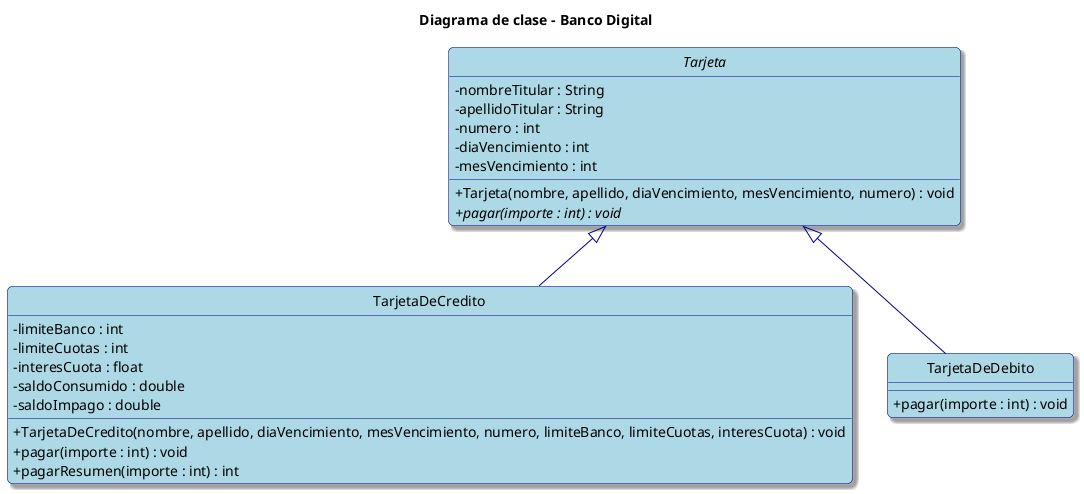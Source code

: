 @startuml
hide circle
skinparam classAttributeIconSize 0
skinparam backgroundColor White
skinparam RoundCorner 10
skinparam Shadowing true

skinparam class {
    ArrowColor DarkBlue
    BackgroundColor LightBlue
    BorderColor DarkBlue
}

skinparam note {
    BackgroundColor LightYellow
    BorderColor DarkBlue
}

title Diagrama de clase - Banco Digital

abstract Tarjeta {
    - nombreTitular : String
    - apellidoTitular : String
    - numero : int
    - diaVencimiento : int
    - mesVencimiento : int
    + Tarjeta(nombre, apellido, diaVencimiento, mesVencimiento, numero) : void
    + {abstract} pagar(importe : int) : void
}

class TarjetaDeCredito {
    - limiteBanco : int
    - limiteCuotas : int
    - interesCuota : float
    - saldoConsumido : double
    - saldoImpago : double
    + TarjetaDeCredito(nombre, apellido, diaVencimiento, mesVencimiento, numero, limiteBanco, limiteCuotas, interesCuota) : void
    + pagar(importe : int) : void
    + pagarResumen(importe : int) : int
}

class TarjetaDeDebito {
    + pagar(importe : int) : void
}

Tarjeta <|-- TarjetaDeCredito
Tarjeta <|-- TarjetaDeDebito
@enduml